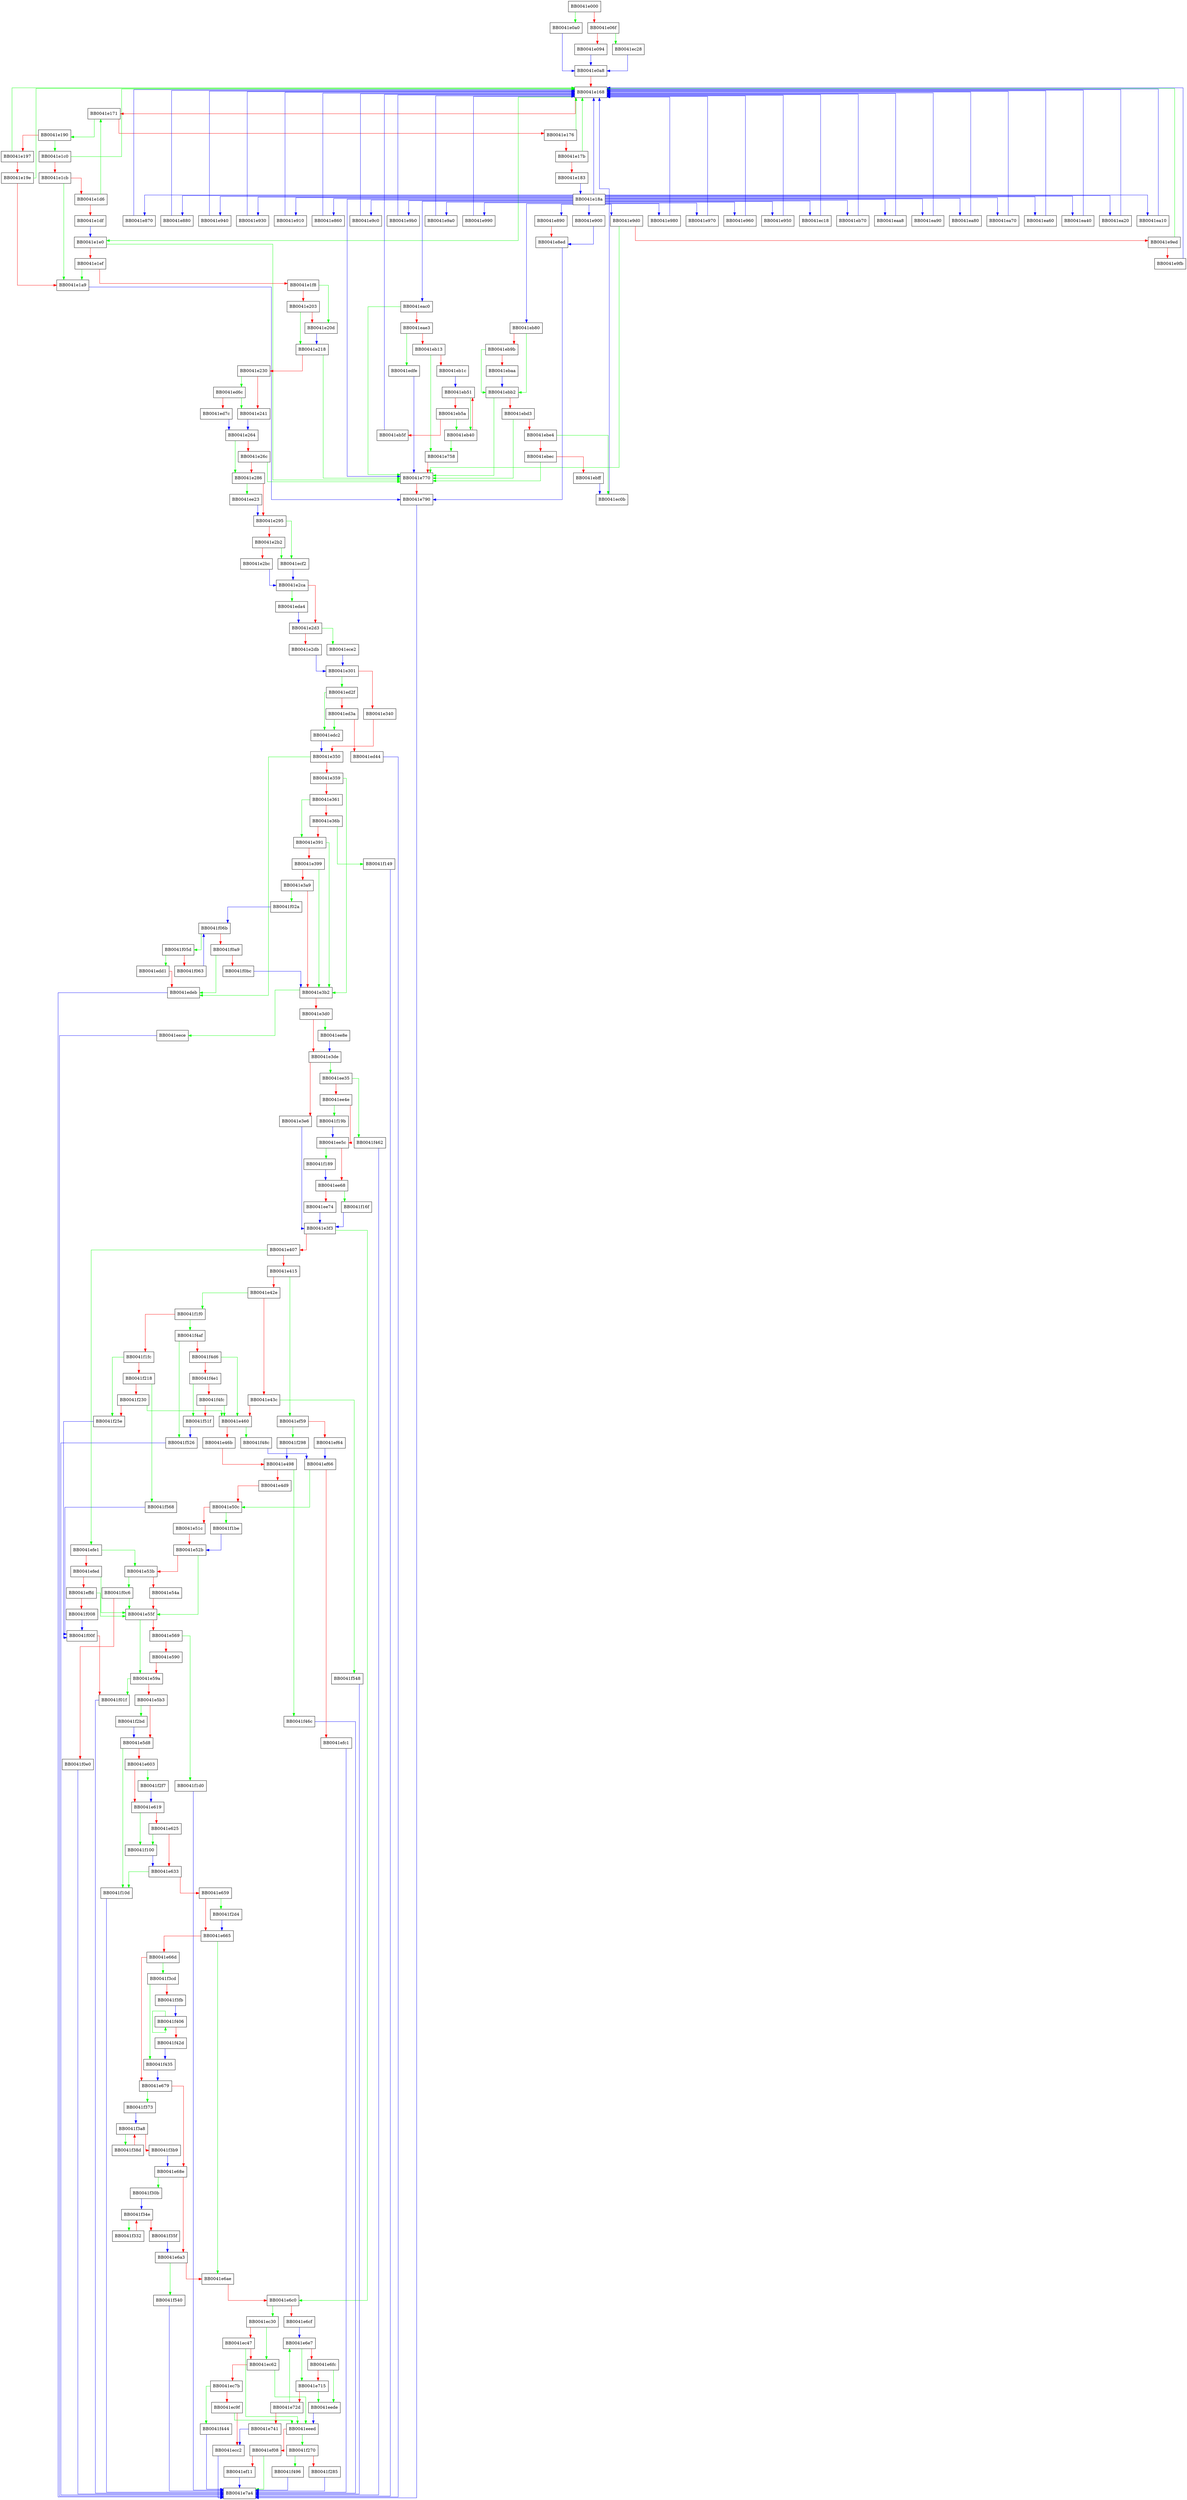 digraph enc_main {
  node [shape="box"];
  graph [splines=ortho];
  BB0041e000 -> BB0041e0a0 [color="green"];
  BB0041e000 -> BB0041e06f [color="red"];
  BB0041e06f -> BB0041ec28 [color="green"];
  BB0041e06f -> BB0041e094 [color="red"];
  BB0041e094 -> BB0041e0a8 [color="blue"];
  BB0041e0a0 -> BB0041e0a8 [color="blue"];
  BB0041e0a8 -> BB0041e168 [color="red"];
  BB0041e168 -> BB0041e1e0 [color="green"];
  BB0041e168 -> BB0041e171 [color="red"];
  BB0041e171 -> BB0041e190 [color="green"];
  BB0041e171 -> BB0041e176 [color="red"];
  BB0041e176 -> BB0041e168 [color="green"];
  BB0041e176 -> BB0041e17b [color="red"];
  BB0041e17b -> BB0041e168 [color="green"];
  BB0041e17b -> BB0041e183 [color="red"];
  BB0041e183 -> BB0041e18a [color="blue"];
  BB0041e18a -> BB0041e770 [color="blue"];
  BB0041e18a -> BB0041e168 [color="blue"];
  BB0041e18a -> BB0041e900 [color="blue"];
  BB0041e18a -> BB0041e890 [color="blue"];
  BB0041e18a -> BB0041e870 [color="blue"];
  BB0041e18a -> BB0041e880 [color="blue"];
  BB0041e18a -> BB0041e940 [color="blue"];
  BB0041e18a -> BB0041e930 [color="blue"];
  BB0041e18a -> BB0041e910 [color="blue"];
  BB0041e18a -> BB0041e860 [color="blue"];
  BB0041e18a -> BB0041e9c0 [color="blue"];
  BB0041e18a -> BB0041e9b0 [color="blue"];
  BB0041e18a -> BB0041e9a0 [color="blue"];
  BB0041e18a -> BB0041e990 [color="blue"];
  BB0041e18a -> BB0041e980 [color="blue"];
  BB0041e18a -> BB0041e970 [color="blue"];
  BB0041e18a -> BB0041e960 [color="blue"];
  BB0041e18a -> BB0041e950 [color="blue"];
  BB0041e18a -> BB0041ec18 [color="blue"];
  BB0041e18a -> BB0041eb80 [color="blue"];
  BB0041e18a -> BB0041eb70 [color="blue"];
  BB0041e18a -> BB0041eac0 [color="blue"];
  BB0041e18a -> BB0041eaa8 [color="blue"];
  BB0041e18a -> BB0041ea90 [color="blue"];
  BB0041e18a -> BB0041ea80 [color="blue"];
  BB0041e18a -> BB0041ea70 [color="blue"];
  BB0041e18a -> BB0041ea60 [color="blue"];
  BB0041e18a -> BB0041ea40 [color="blue"];
  BB0041e18a -> BB0041ea20 [color="blue"];
  BB0041e18a -> BB0041ea10 [color="blue"];
  BB0041e18a -> BB0041e9d0 [color="blue"];
  BB0041e190 -> BB0041e1c0 [color="green"];
  BB0041e190 -> BB0041e197 [color="red"];
  BB0041e197 -> BB0041e168 [color="green"];
  BB0041e197 -> BB0041e19e [color="red"];
  BB0041e19e -> BB0041e168 [color="green"];
  BB0041e19e -> BB0041e1a9 [color="red"];
  BB0041e1a9 -> BB0041e790 [color="blue"];
  BB0041e1c0 -> BB0041e168 [color="green"];
  BB0041e1c0 -> BB0041e1cb [color="red"];
  BB0041e1cb -> BB0041e1a9 [color="green"];
  BB0041e1cb -> BB0041e1d6 [color="red"];
  BB0041e1d6 -> BB0041e171 [color="green"];
  BB0041e1d6 -> BB0041e1df [color="red"];
  BB0041e1df -> BB0041e1e0 [color="blue"];
  BB0041e1e0 -> BB0041e770 [color="green"];
  BB0041e1e0 -> BB0041e1ef [color="red"];
  BB0041e1ef -> BB0041e1a9 [color="green"];
  BB0041e1ef -> BB0041e1f8 [color="red"];
  BB0041e1f8 -> BB0041e20d [color="green"];
  BB0041e1f8 -> BB0041e203 [color="red"];
  BB0041e203 -> BB0041e218 [color="green"];
  BB0041e203 -> BB0041e20d [color="red"];
  BB0041e20d -> BB0041e218 [color="blue"];
  BB0041e218 -> BB0041e770 [color="green"];
  BB0041e218 -> BB0041e230 [color="red"];
  BB0041e230 -> BB0041ed6c [color="green"];
  BB0041e230 -> BB0041e241 [color="red"];
  BB0041e241 -> BB0041e264 [color="blue"];
  BB0041e264 -> BB0041e286 [color="green"];
  BB0041e264 -> BB0041e26c [color="red"];
  BB0041e26c -> BB0041e770 [color="green"];
  BB0041e26c -> BB0041e286 [color="red"];
  BB0041e286 -> BB0041ee23 [color="green"];
  BB0041e286 -> BB0041e295 [color="red"];
  BB0041e295 -> BB0041ecf2 [color="green"];
  BB0041e295 -> BB0041e2b2 [color="red"];
  BB0041e2b2 -> BB0041ecf2 [color="green"];
  BB0041e2b2 -> BB0041e2bc [color="red"];
  BB0041e2bc -> BB0041e2ca [color="blue"];
  BB0041e2ca -> BB0041eda4 [color="green"];
  BB0041e2ca -> BB0041e2d3 [color="red"];
  BB0041e2d3 -> BB0041ece2 [color="green"];
  BB0041e2d3 -> BB0041e2db [color="red"];
  BB0041e2db -> BB0041e301 [color="blue"];
  BB0041e301 -> BB0041ed2f [color="green"];
  BB0041e301 -> BB0041e340 [color="red"];
  BB0041e340 -> BB0041e350 [color="red"];
  BB0041e350 -> BB0041edeb [color="green"];
  BB0041e350 -> BB0041e359 [color="red"];
  BB0041e359 -> BB0041e3b2 [color="green"];
  BB0041e359 -> BB0041e361 [color="red"];
  BB0041e361 -> BB0041e391 [color="green"];
  BB0041e361 -> BB0041e36b [color="red"];
  BB0041e36b -> BB0041f149 [color="green"];
  BB0041e36b -> BB0041e391 [color="red"];
  BB0041e391 -> BB0041e3b2 [color="green"];
  BB0041e391 -> BB0041e399 [color="red"];
  BB0041e399 -> BB0041e3b2 [color="green"];
  BB0041e399 -> BB0041e3a9 [color="red"];
  BB0041e3a9 -> BB0041f02a [color="green"];
  BB0041e3a9 -> BB0041e3b2 [color="red"];
  BB0041e3b2 -> BB0041eece [color="green"];
  BB0041e3b2 -> BB0041e3d0 [color="red"];
  BB0041e3d0 -> BB0041ee8e [color="green"];
  BB0041e3d0 -> BB0041e3de [color="red"];
  BB0041e3de -> BB0041ee35 [color="green"];
  BB0041e3de -> BB0041e3e6 [color="red"];
  BB0041e3e6 -> BB0041e3f3 [color="blue"];
  BB0041e3f3 -> BB0041e6c0 [color="green"];
  BB0041e3f3 -> BB0041e407 [color="red"];
  BB0041e407 -> BB0041efe1 [color="green"];
  BB0041e407 -> BB0041e415 [color="red"];
  BB0041e415 -> BB0041ef59 [color="green"];
  BB0041e415 -> BB0041e42e [color="red"];
  BB0041e42e -> BB0041f1f0 [color="green"];
  BB0041e42e -> BB0041e43c [color="red"];
  BB0041e43c -> BB0041f548 [color="green"];
  BB0041e43c -> BB0041e460 [color="red"];
  BB0041e460 -> BB0041f48c [color="green"];
  BB0041e460 -> BB0041e46b [color="red"];
  BB0041e46b -> BB0041e498 [color="red"];
  BB0041e498 -> BB0041f46c [color="green"];
  BB0041e498 -> BB0041e4d9 [color="red"];
  BB0041e4d9 -> BB0041e50c [color="red"];
  BB0041e50c -> BB0041f1be [color="green"];
  BB0041e50c -> BB0041e51c [color="red"];
  BB0041e51c -> BB0041e52b [color="red"];
  BB0041e52b -> BB0041e55f [color="green"];
  BB0041e52b -> BB0041e53b [color="red"];
  BB0041e53b -> BB0041f0c6 [color="green"];
  BB0041e53b -> BB0041e54a [color="red"];
  BB0041e54a -> BB0041e55f [color="red"];
  BB0041e55f -> BB0041e59a [color="green"];
  BB0041e55f -> BB0041e569 [color="red"];
  BB0041e569 -> BB0041f1d0 [color="green"];
  BB0041e569 -> BB0041e590 [color="red"];
  BB0041e590 -> BB0041e59a [color="red"];
  BB0041e59a -> BB0041f01f [color="green"];
  BB0041e59a -> BB0041e5b3 [color="red"];
  BB0041e5b3 -> BB0041f2bd [color="green"];
  BB0041e5b3 -> BB0041e5d8 [color="red"];
  BB0041e5d8 -> BB0041f10d [color="green"];
  BB0041e5d8 -> BB0041e603 [color="red"];
  BB0041e603 -> BB0041f2f7 [color="green"];
  BB0041e603 -> BB0041e619 [color="red"];
  BB0041e619 -> BB0041f100 [color="green"];
  BB0041e619 -> BB0041e625 [color="red"];
  BB0041e625 -> BB0041f100 [color="green"];
  BB0041e625 -> BB0041e633 [color="red"];
  BB0041e633 -> BB0041f10d [color="green"];
  BB0041e633 -> BB0041e659 [color="red"];
  BB0041e659 -> BB0041f2d4 [color="green"];
  BB0041e659 -> BB0041e665 [color="red"];
  BB0041e665 -> BB0041e6ae [color="green"];
  BB0041e665 -> BB0041e66d [color="red"];
  BB0041e66d -> BB0041f3cd [color="green"];
  BB0041e66d -> BB0041e679 [color="red"];
  BB0041e679 -> BB0041f373 [color="green"];
  BB0041e679 -> BB0041e68e [color="red"];
  BB0041e68e -> BB0041f30b [color="green"];
  BB0041e68e -> BB0041e6a3 [color="red"];
  BB0041e6a3 -> BB0041f540 [color="green"];
  BB0041e6a3 -> BB0041e6ae [color="red"];
  BB0041e6ae -> BB0041e6c0 [color="red"];
  BB0041e6c0 -> BB0041ec30 [color="green"];
  BB0041e6c0 -> BB0041e6cf [color="red"];
  BB0041e6cf -> BB0041e6e7 [color="blue"];
  BB0041e6e7 -> BB0041e715 [color="green"];
  BB0041e6e7 -> BB0041e6fc [color="red"];
  BB0041e6fc -> BB0041eede [color="green"];
  BB0041e6fc -> BB0041e715 [color="red"];
  BB0041e715 -> BB0041eede [color="green"];
  BB0041e715 -> BB0041e72d [color="red"];
  BB0041e72d -> BB0041e6e7 [color="green"];
  BB0041e72d -> BB0041e741 [color="red"];
  BB0041e741 -> BB0041ecc2 [color="blue"];
  BB0041e758 -> BB0041e770 [color="red"];
  BB0041e770 -> BB0041e790 [color="red"];
  BB0041e790 -> BB0041e7a4 [color="blue"];
  BB0041e860 -> BB0041e168 [color="blue"];
  BB0041e870 -> BB0041e168 [color="blue"];
  BB0041e880 -> BB0041e168 [color="blue"];
  BB0041e890 -> BB0041e8ed [color="red"];
  BB0041e8ed -> BB0041e790 [color="blue"];
  BB0041e900 -> BB0041e8ed [color="blue"];
  BB0041e910 -> BB0041e168 [color="blue"];
  BB0041e930 -> BB0041e168 [color="blue"];
  BB0041e940 -> BB0041e168 [color="blue"];
  BB0041e950 -> BB0041e168 [color="blue"];
  BB0041e960 -> BB0041e168 [color="blue"];
  BB0041e970 -> BB0041e168 [color="blue"];
  BB0041e980 -> BB0041e168 [color="blue"];
  BB0041e990 -> BB0041e168 [color="blue"];
  BB0041e9a0 -> BB0041e168 [color="blue"];
  BB0041e9b0 -> BB0041e168 [color="blue"];
  BB0041e9c0 -> BB0041e168 [color="blue"];
  BB0041e9d0 -> BB0041e770 [color="green"];
  BB0041e9d0 -> BB0041e9ed [color="red"];
  BB0041e9ed -> BB0041e168 [color="green"];
  BB0041e9ed -> BB0041e9fb [color="red"];
  BB0041e9fb -> BB0041e168 [color="blue"];
  BB0041ea10 -> BB0041e168 [color="blue"];
  BB0041ea20 -> BB0041e168 [color="blue"];
  BB0041ea40 -> BB0041e168 [color="blue"];
  BB0041ea60 -> BB0041e168 [color="blue"];
  BB0041ea70 -> BB0041e168 [color="blue"];
  BB0041ea80 -> BB0041e168 [color="blue"];
  BB0041ea90 -> BB0041e168 [color="blue"];
  BB0041eaa8 -> BB0041e168 [color="blue"];
  BB0041eac0 -> BB0041e770 [color="green"];
  BB0041eac0 -> BB0041eae3 [color="red"];
  BB0041eae3 -> BB0041edfe [color="green"];
  BB0041eae3 -> BB0041eb13 [color="red"];
  BB0041eb13 -> BB0041e758 [color="green"];
  BB0041eb13 -> BB0041eb1c [color="red"];
  BB0041eb1c -> BB0041eb51 [color="blue"];
  BB0041eb40 -> BB0041e758 [color="green"];
  BB0041eb40 -> BB0041eb51 [color="red"];
  BB0041eb51 -> BB0041eb40 [color="green"];
  BB0041eb51 -> BB0041eb5a [color="red"];
  BB0041eb5a -> BB0041eb40 [color="green"];
  BB0041eb5a -> BB0041eb5f [color="red"];
  BB0041eb5f -> BB0041e168 [color="blue"];
  BB0041eb70 -> BB0041e168 [color="blue"];
  BB0041eb80 -> BB0041ebb2 [color="green"];
  BB0041eb80 -> BB0041eb9b [color="red"];
  BB0041eb9b -> BB0041ebb2 [color="green"];
  BB0041eb9b -> BB0041ebaa [color="red"];
  BB0041ebaa -> BB0041ebb2 [color="blue"];
  BB0041ebb2 -> BB0041e770 [color="green"];
  BB0041ebb2 -> BB0041ebd3 [color="red"];
  BB0041ebd3 -> BB0041e770 [color="green"];
  BB0041ebd3 -> BB0041ebe4 [color="red"];
  BB0041ebe4 -> BB0041ec0b [color="green"];
  BB0041ebe4 -> BB0041ebec [color="red"];
  BB0041ebec -> BB0041e770 [color="green"];
  BB0041ebec -> BB0041ebff [color="red"];
  BB0041ebff -> BB0041ec0b [color="blue"];
  BB0041ec0b -> BB0041e168 [color="blue"];
  BB0041ec18 -> BB0041e168 [color="blue"];
  BB0041ec28 -> BB0041e0a8 [color="blue"];
  BB0041ec30 -> BB0041ec62 [color="green"];
  BB0041ec30 -> BB0041ec47 [color="red"];
  BB0041ec47 -> BB0041eeed [color="green"];
  BB0041ec47 -> BB0041ec62 [color="red"];
  BB0041ec62 -> BB0041eeed [color="green"];
  BB0041ec62 -> BB0041ec7b [color="red"];
  BB0041ec7b -> BB0041f444 [color="green"];
  BB0041ec7b -> BB0041ec9f [color="red"];
  BB0041ec9f -> BB0041eeed [color="green"];
  BB0041ec9f -> BB0041ecc2 [color="red"];
  BB0041ecc2 -> BB0041e7a4 [color="blue"];
  BB0041ece2 -> BB0041e301 [color="blue"];
  BB0041ecf2 -> BB0041e2ca [color="blue"];
  BB0041ed2f -> BB0041edc2 [color="green"];
  BB0041ed2f -> BB0041ed3a [color="red"];
  BB0041ed3a -> BB0041edc2 [color="green"];
  BB0041ed3a -> BB0041ed44 [color="red"];
  BB0041ed44 -> BB0041e7a4 [color="blue"];
  BB0041ed6c -> BB0041e241 [color="green"];
  BB0041ed6c -> BB0041ed7c [color="red"];
  BB0041ed7c -> BB0041e264 [color="blue"];
  BB0041eda4 -> BB0041e2d3 [color="blue"];
  BB0041edc2 -> BB0041e350 [color="blue"];
  BB0041edd1 -> BB0041edeb [color="red"];
  BB0041edeb -> BB0041e7a4 [color="blue"];
  BB0041edfe -> BB0041e770 [color="blue"];
  BB0041ee23 -> BB0041e295 [color="blue"];
  BB0041ee35 -> BB0041f462 [color="green"];
  BB0041ee35 -> BB0041ee4e [color="red"];
  BB0041ee4e -> BB0041f19b [color="green"];
  BB0041ee4e -> BB0041ee5c [color="red"];
  BB0041ee5c -> BB0041f189 [color="green"];
  BB0041ee5c -> BB0041ee68 [color="red"];
  BB0041ee68 -> BB0041f16f [color="green"];
  BB0041ee68 -> BB0041ee74 [color="red"];
  BB0041ee74 -> BB0041e3f3 [color="blue"];
  BB0041ee8e -> BB0041e3de [color="blue"];
  BB0041eece -> BB0041e7a4 [color="blue"];
  BB0041eede -> BB0041eeed [color="blue"];
  BB0041eeed -> BB0041f270 [color="green"];
  BB0041eeed -> BB0041ef08 [color="red"];
  BB0041ef08 -> BB0041e7a4 [color="green"];
  BB0041ef08 -> BB0041ef11 [color="red"];
  BB0041ef11 -> BB0041e7a4 [color="blue"];
  BB0041ef59 -> BB0041f298 [color="green"];
  BB0041ef59 -> BB0041ef64 [color="red"];
  BB0041ef64 -> BB0041ef66 [color="blue"];
  BB0041ef66 -> BB0041e50c [color="green"];
  BB0041ef66 -> BB0041efc1 [color="red"];
  BB0041efc1 -> BB0041e7a4 [color="blue"];
  BB0041efe1 -> BB0041e53b [color="green"];
  BB0041efe1 -> BB0041efed [color="red"];
  BB0041efed -> BB0041e55f [color="green"];
  BB0041efed -> BB0041effd [color="red"];
  BB0041effd -> BB0041e55f [color="green"];
  BB0041effd -> BB0041f008 [color="red"];
  BB0041f008 -> BB0041f00f [color="blue"];
  BB0041f00f -> BB0041f01f [color="red"];
  BB0041f01f -> BB0041e7a4 [color="blue"];
  BB0041f02a -> BB0041f06b [color="blue"];
  BB0041f05d -> BB0041edd1 [color="green"];
  BB0041f05d -> BB0041f063 [color="red"];
  BB0041f063 -> BB0041f06b [color="blue"];
  BB0041f06b -> BB0041f05d [color="green"];
  BB0041f06b -> BB0041f0a9 [color="red"];
  BB0041f0a9 -> BB0041edeb [color="green"];
  BB0041f0a9 -> BB0041f0bc [color="red"];
  BB0041f0bc -> BB0041e3b2 [color="blue"];
  BB0041f0c6 -> BB0041e55f [color="green"];
  BB0041f0c6 -> BB0041f0e0 [color="red"];
  BB0041f0e0 -> BB0041e7a4 [color="blue"];
  BB0041f100 -> BB0041e633 [color="blue"];
  BB0041f10d -> BB0041e7a4 [color="blue"];
  BB0041f149 -> BB0041e7a4 [color="blue"];
  BB0041f16f -> BB0041e3f3 [color="blue"];
  BB0041f189 -> BB0041ee68 [color="blue"];
  BB0041f19b -> BB0041ee5c [color="blue"];
  BB0041f1be -> BB0041e52b [color="blue"];
  BB0041f1d0 -> BB0041e7a4 [color="blue"];
  BB0041f1f0 -> BB0041f4af [color="green"];
  BB0041f1f0 -> BB0041f1fc [color="red"];
  BB0041f1fc -> BB0041f25e [color="green"];
  BB0041f1fc -> BB0041f218 [color="red"];
  BB0041f218 -> BB0041f568 [color="green"];
  BB0041f218 -> BB0041f230 [color="red"];
  BB0041f230 -> BB0041e460 [color="green"];
  BB0041f230 -> BB0041f25e [color="red"];
  BB0041f25e -> BB0041f00f [color="blue"];
  BB0041f270 -> BB0041f496 [color="green"];
  BB0041f270 -> BB0041f285 [color="red"];
  BB0041f285 -> BB0041e7a4 [color="blue"];
  BB0041f298 -> BB0041e498 [color="blue"];
  BB0041f2bd -> BB0041e5d8 [color="blue"];
  BB0041f2d4 -> BB0041e665 [color="blue"];
  BB0041f2f7 -> BB0041e619 [color="blue"];
  BB0041f30b -> BB0041f34e [color="blue"];
  BB0041f332 -> BB0041f34e [color="red"];
  BB0041f34e -> BB0041f332 [color="green"];
  BB0041f34e -> BB0041f35f [color="red"];
  BB0041f35f -> BB0041e6a3 [color="blue"];
  BB0041f373 -> BB0041f3a8 [color="blue"];
  BB0041f38d -> BB0041f3a8 [color="red"];
  BB0041f3a8 -> BB0041f38d [color="green"];
  BB0041f3a8 -> BB0041f3b9 [color="red"];
  BB0041f3b9 -> BB0041e68e [color="blue"];
  BB0041f3cd -> BB0041f435 [color="green"];
  BB0041f3cd -> BB0041f3fb [color="red"];
  BB0041f3fb -> BB0041f406 [color="blue"];
  BB0041f406 -> BB0041f406 [color="green"];
  BB0041f406 -> BB0041f42d [color="red"];
  BB0041f42d -> BB0041f435 [color="blue"];
  BB0041f435 -> BB0041e679 [color="blue"];
  BB0041f444 -> BB0041e7a4 [color="blue"];
  BB0041f462 -> BB0041e7a4 [color="blue"];
  BB0041f46c -> BB0041e7a4 [color="blue"];
  BB0041f48c -> BB0041ef66 [color="blue"];
  BB0041f496 -> BB0041e7a4 [color="blue"];
  BB0041f4af -> BB0041f526 [color="green"];
  BB0041f4af -> BB0041f4d6 [color="red"];
  BB0041f4d6 -> BB0041e460 [color="green"];
  BB0041f4d6 -> BB0041f4e1 [color="red"];
  BB0041f4e1 -> BB0041f51f [color="green"];
  BB0041f4e1 -> BB0041f4fc [color="red"];
  BB0041f4fc -> BB0041e460 [color="green"];
  BB0041f4fc -> BB0041f51f [color="red"];
  BB0041f51f -> BB0041f526 [color="blue"];
  BB0041f526 -> BB0041e7a4 [color="blue"];
  BB0041f540 -> BB0041e7a4 [color="blue"];
  BB0041f548 -> BB0041e7a4 [color="blue"];
  BB0041f568 -> BB0041f00f [color="blue"];
}